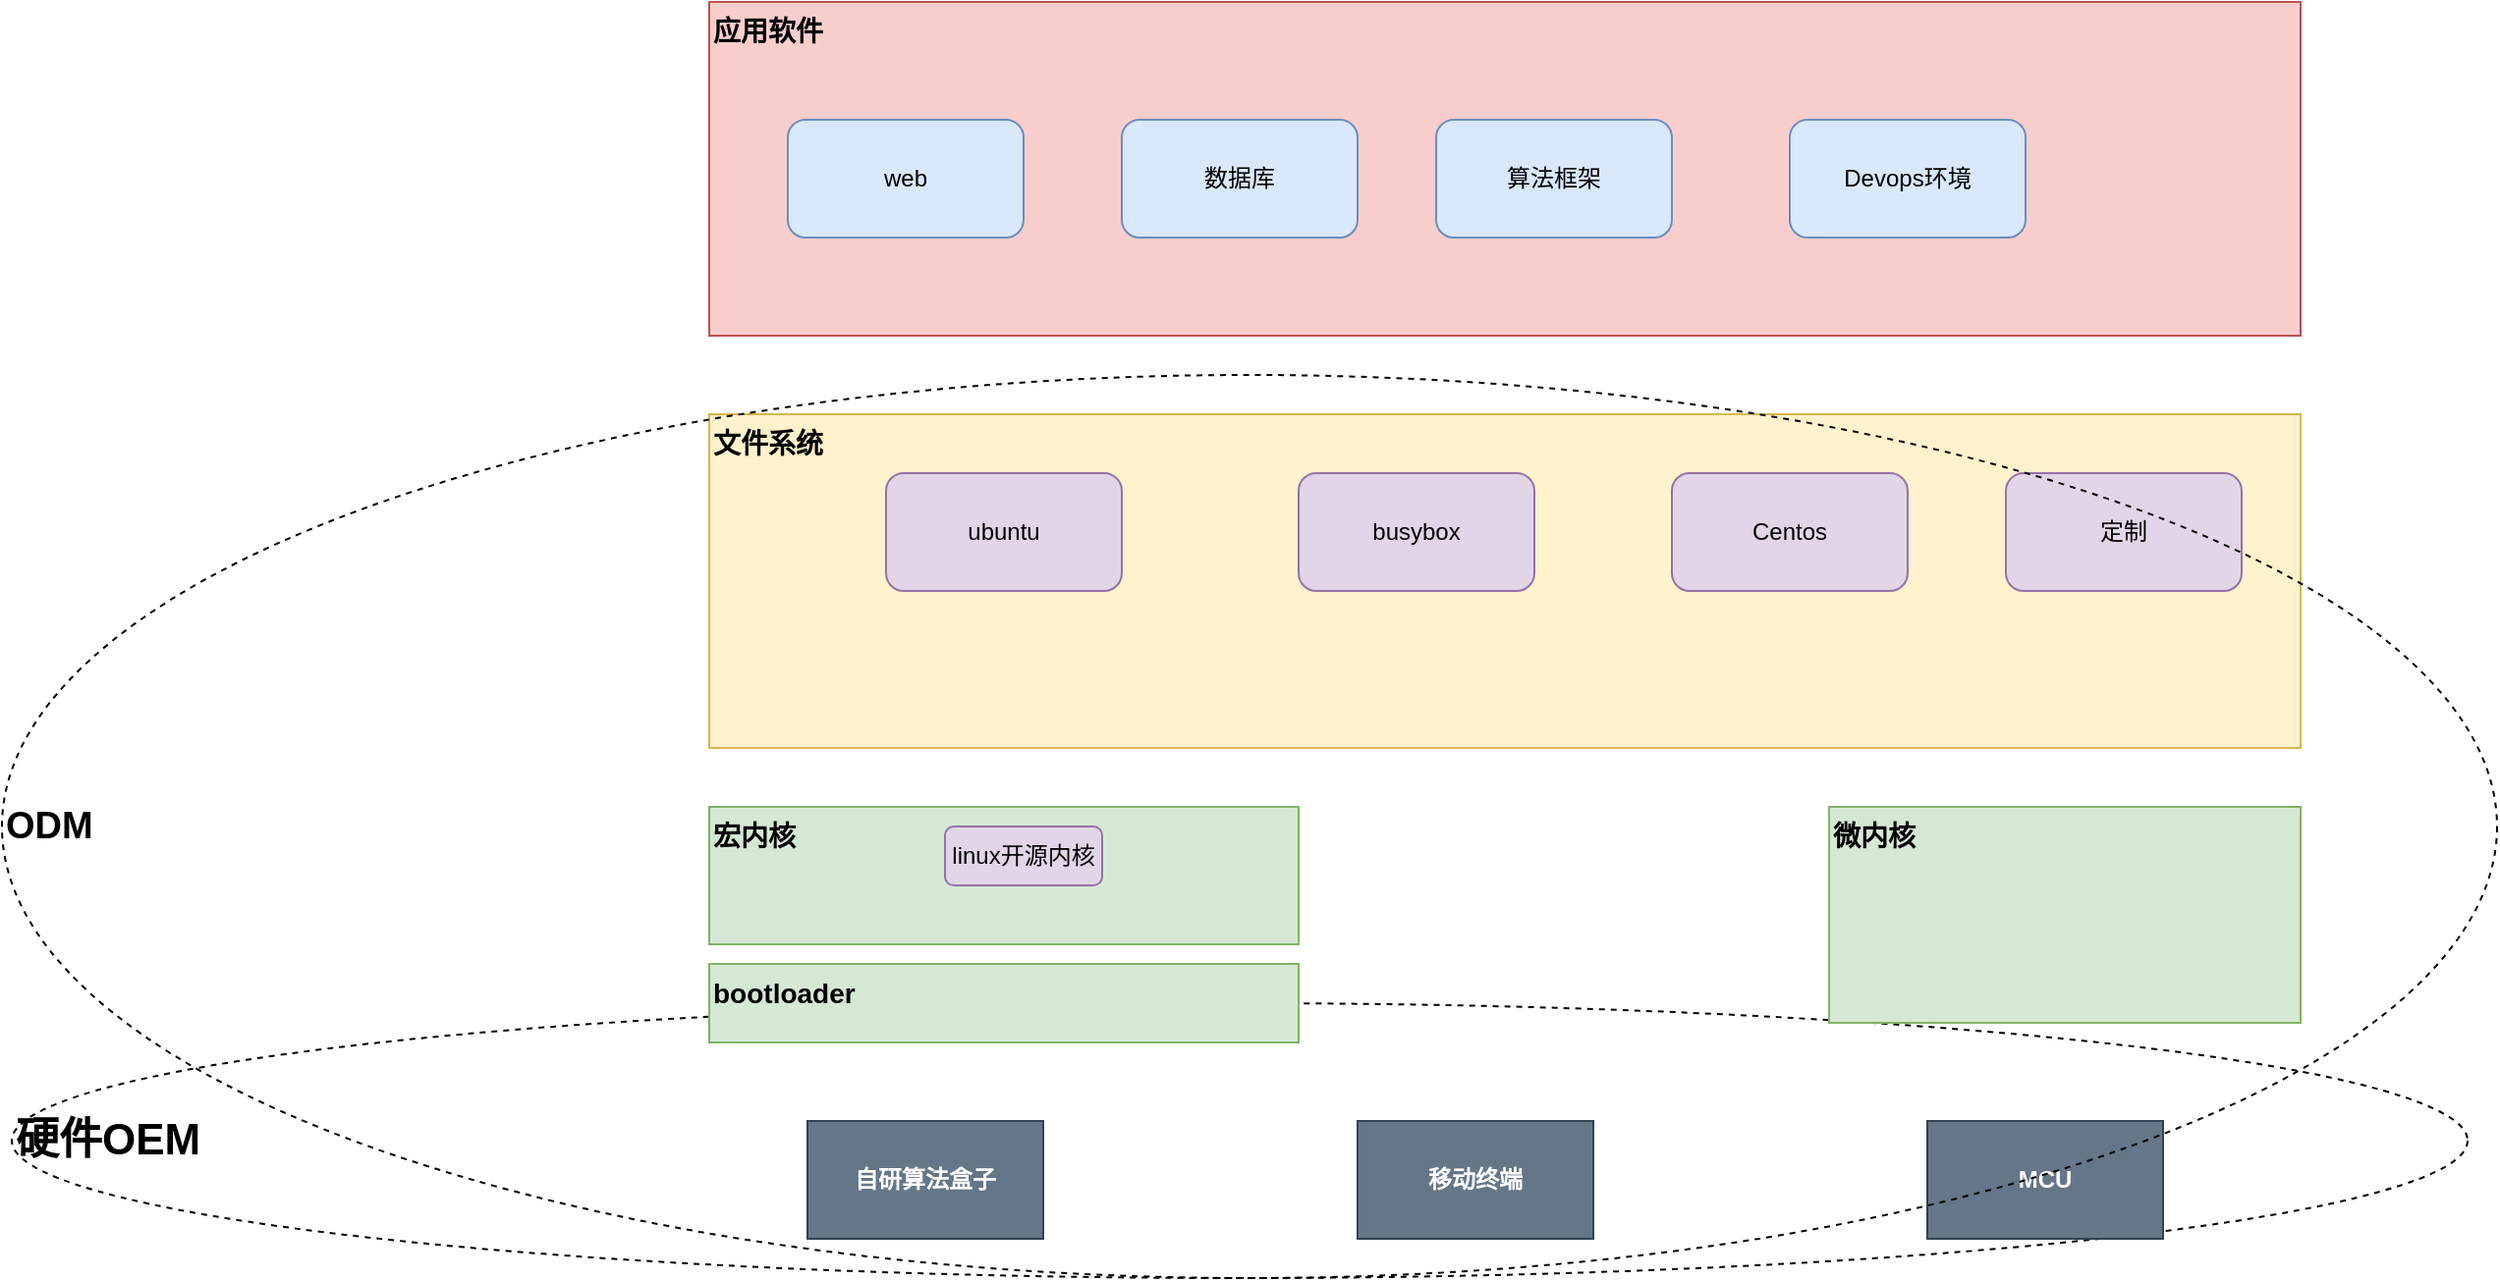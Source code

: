 <mxfile version="13.6.0" type="github">
  <diagram name="Page-1" id="9361dd3d-8414-5efd-6122-117bd74ce7a7">
    <mxGraphModel dx="3422" dy="1562" grid="1" gridSize="10" guides="1" tooltips="1" connect="1" arrows="1" fold="1" page="0" pageScale="1.5" pageWidth="826" pageHeight="1169" background="#ffffff" math="0" shadow="0">
      <root>
        <mxCell id="0" />
        <mxCell id="1" parent="0" />
        <mxCell id="s2ZySxg1d-m6GW3_x3Qq-114" value="&lt;font color=&quot;#000000&quot; size=&quot;1&quot;&gt;&lt;b style=&quot;font-size: 22px&quot;&gt;硬件OEM&lt;/b&gt;&lt;/font&gt;" style="ellipse;whiteSpace=wrap;html=1;labelBackgroundColor=none;fontSize=14;fontColor=#999999;align=left;fillColor=none;dashed=1;" vertex="1" parent="1">
          <mxGeometry x="-1785" y="-280" width="1250" height="140" as="geometry" />
        </mxCell>
        <mxCell id="s2ZySxg1d-m6GW3_x3Qq-89" value="自研算法盒子" style="rounded=0;whiteSpace=wrap;html=1;labelBackgroundColor=none;fillColor=#647687;strokeColor=#314354;fontColor=#ffffff;fontStyle=1" vertex="1" parent="1">
          <mxGeometry x="-1380" y="-220" width="120" height="60" as="geometry" />
        </mxCell>
        <mxCell id="s2ZySxg1d-m6GW3_x3Qq-93" value="宏内核" style="rounded=0;whiteSpace=wrap;html=1;align=left;verticalAlign=top;fillColor=#d5e8d4;strokeColor=#82b366;fontStyle=1;fontSize=14;" vertex="1" parent="1">
          <mxGeometry x="-1430" y="-380" width="300" height="70" as="geometry" />
        </mxCell>
        <mxCell id="s2ZySxg1d-m6GW3_x3Qq-94" value="文件系统" style="rounded=0;whiteSpace=wrap;html=1;align=left;verticalAlign=top;fontStyle=1;fontSize=14;fillColor=#fff2cc;strokeColor=#d6b656;" vertex="1" parent="1">
          <mxGeometry x="-1430" y="-580" width="810" height="170" as="geometry" />
        </mxCell>
        <mxCell id="s2ZySxg1d-m6GW3_x3Qq-95" value="应用软件" style="rounded=0;whiteSpace=wrap;html=1;align=left;verticalAlign=top;fontStyle=1;fontSize=14;fillColor=#f8cecc;strokeColor=#b85450;" vertex="1" parent="1">
          <mxGeometry x="-1430" y="-790" width="810" height="170" as="geometry" />
        </mxCell>
        <mxCell id="s2ZySxg1d-m6GW3_x3Qq-97" value="ubuntu" style="rounded=1;whiteSpace=wrap;html=1;align=center;fillColor=#e1d5e7;strokeColor=#9673a6;" vertex="1" parent="1">
          <mxGeometry x="-1340" y="-550" width="120" height="60" as="geometry" />
        </mxCell>
        <mxCell id="s2ZySxg1d-m6GW3_x3Qq-99" value="busybox" style="rounded=1;whiteSpace=wrap;html=1;align=center;fillColor=#e1d5e7;strokeColor=#9673a6;" vertex="1" parent="1">
          <mxGeometry x="-1130" y="-550" width="120" height="60" as="geometry" />
        </mxCell>
        <mxCell id="s2ZySxg1d-m6GW3_x3Qq-100" value="定制" style="rounded=1;whiteSpace=wrap;html=1;align=center;fillColor=#e1d5e7;strokeColor=#9673a6;" vertex="1" parent="1">
          <mxGeometry x="-770" y="-550" width="120" height="60" as="geometry" />
        </mxCell>
        <mxCell id="s2ZySxg1d-m6GW3_x3Qq-101" value="bootloader" style="rounded=0;whiteSpace=wrap;html=1;align=left;verticalAlign=top;fillColor=#d5e8d4;strokeColor=#82b366;fontStyle=1;fontSize=14;" vertex="1" parent="1">
          <mxGeometry x="-1430" y="-300" width="300" height="40" as="geometry" />
        </mxCell>
        <mxCell id="s2ZySxg1d-m6GW3_x3Qq-102" value="linux开源内核" style="rounded=1;whiteSpace=wrap;html=1;align=center;fillColor=#e1d5e7;strokeColor=#9673a6;" vertex="1" parent="1">
          <mxGeometry x="-1310" y="-370" width="80" height="30" as="geometry" />
        </mxCell>
        <mxCell id="s2ZySxg1d-m6GW3_x3Qq-105" value="微内核" style="rounded=0;whiteSpace=wrap;html=1;align=left;verticalAlign=top;fillColor=#d5e8d4;strokeColor=#82b366;fontStyle=1;fontSize=14;" vertex="1" parent="1">
          <mxGeometry x="-860" y="-380" width="240" height="110" as="geometry" />
        </mxCell>
        <mxCell id="s2ZySxg1d-m6GW3_x3Qq-107" value="Centos" style="rounded=1;whiteSpace=wrap;html=1;align=center;fillColor=#e1d5e7;strokeColor=#9673a6;" vertex="1" parent="1">
          <mxGeometry x="-940" y="-550" width="120" height="60" as="geometry" />
        </mxCell>
        <mxCell id="s2ZySxg1d-m6GW3_x3Qq-108" value="web" style="rounded=1;whiteSpace=wrap;html=1;align=center;fillColor=#dae8fc;strokeColor=#6c8ebf;" vertex="1" parent="1">
          <mxGeometry x="-1390" y="-730" width="120" height="60" as="geometry" />
        </mxCell>
        <mxCell id="s2ZySxg1d-m6GW3_x3Qq-109" value="数据库" style="rounded=1;whiteSpace=wrap;html=1;align=center;fillColor=#dae8fc;strokeColor=#6c8ebf;" vertex="1" parent="1">
          <mxGeometry x="-1220" y="-730" width="120" height="60" as="geometry" />
        </mxCell>
        <mxCell id="s2ZySxg1d-m6GW3_x3Qq-110" value="算法框架" style="rounded=1;whiteSpace=wrap;html=1;align=center;fillColor=#dae8fc;strokeColor=#6c8ebf;" vertex="1" parent="1">
          <mxGeometry x="-1060" y="-730" width="120" height="60" as="geometry" />
        </mxCell>
        <mxCell id="s2ZySxg1d-m6GW3_x3Qq-111" value="Devops环境" style="rounded=1;whiteSpace=wrap;html=1;align=center;fillColor=#dae8fc;strokeColor=#6c8ebf;" vertex="1" parent="1">
          <mxGeometry x="-880" y="-730" width="120" height="60" as="geometry" />
        </mxCell>
        <mxCell id="s2ZySxg1d-m6GW3_x3Qq-112" value="MCU" style="rounded=0;whiteSpace=wrap;html=1;labelBackgroundColor=none;fillColor=#647687;strokeColor=#314354;fontColor=#ffffff;fontStyle=1" vertex="1" parent="1">
          <mxGeometry x="-810" y="-220" width="120" height="60" as="geometry" />
        </mxCell>
        <mxCell id="s2ZySxg1d-m6GW3_x3Qq-113" value="移动终端" style="rounded=0;whiteSpace=wrap;html=1;labelBackgroundColor=none;fillColor=#647687;strokeColor=#314354;fontColor=#ffffff;fontStyle=1" vertex="1" parent="1">
          <mxGeometry x="-1100" y="-220" width="120" height="60" as="geometry" />
        </mxCell>
        <mxCell id="s2ZySxg1d-m6GW3_x3Qq-116" value="&lt;font color=&quot;#000000&quot; style=&quot;font-size: 19px&quot;&gt;&lt;b&gt;ODM&lt;/b&gt;&lt;/font&gt;" style="ellipse;whiteSpace=wrap;html=1;dashed=1;labelBackgroundColor=none;fillColor=none;fontSize=14;fontColor=#999999;align=left;" vertex="1" parent="1">
          <mxGeometry x="-1790" y="-600" width="1270" height="460" as="geometry" />
        </mxCell>
      </root>
    </mxGraphModel>
  </diagram>
</mxfile>
